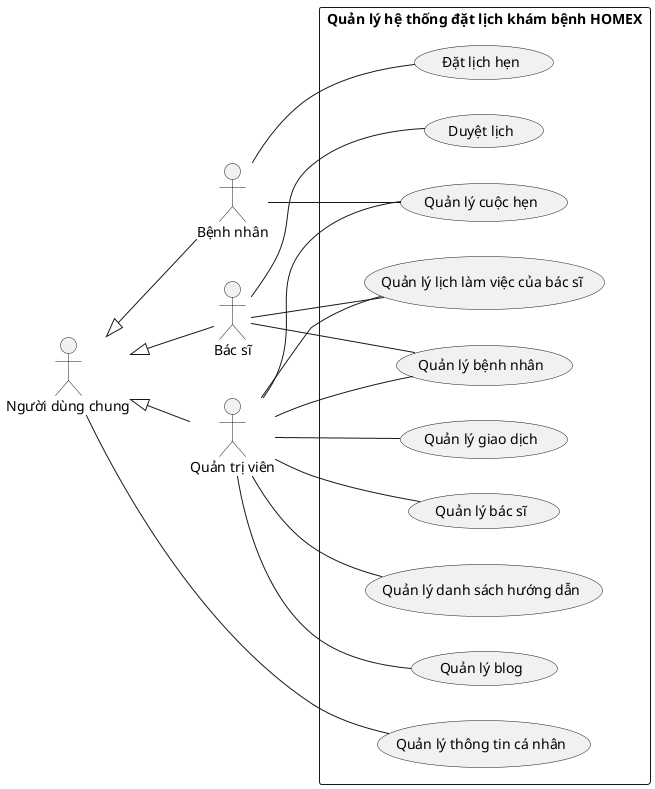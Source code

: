 @startuml HOMEX

left to right direction

actor "Người dùng chung" as User
actor "Bệnh nhân" as Patient
actor "Bác sĩ" as Doctor
actor "Quản trị viên" as Admin

rectangle "Quản lý hệ thống đặt lịch khám bệnh HOMEX" {
    usecase "Quản lý thông tin cá nhân" as info_management
    usecase "Quản lý bác sĩ" as doctor_management
    usecase "Quản lý bệnh nhân" as patient_management
    usecase "Quản lý blog" as blog_management
    usecase "Quản lý lịch làm việc của bác sĩ" as workSchedule_management
    usecase "Quản lý cuộc hẹn" as appointment_management
    usecase "Đặt lịch hẹn" as appointment_book
    usecase "Duyệt lịch" as approve
    usecase "Quản lý giao dịch" as transaction_management
    usecase "Quản lý danh sách hướng dẫn" as instrument_management
    
}

Admin -- doctor_management
Admin -- patient_management
Admin -- workSchedule_management
Admin -- blog_management
Admin -- appointment_management
Admin -- transaction_management
Admin -- instrument_management

User -- info_management

Patient -- appointment_book
Patient -- appointment_management

Doctor -- approve
Doctor -- workSchedule_management
Doctor -- patient_management

User <|-- Patient
User <|-- Doctor
User <|-- Admin

@enduml
